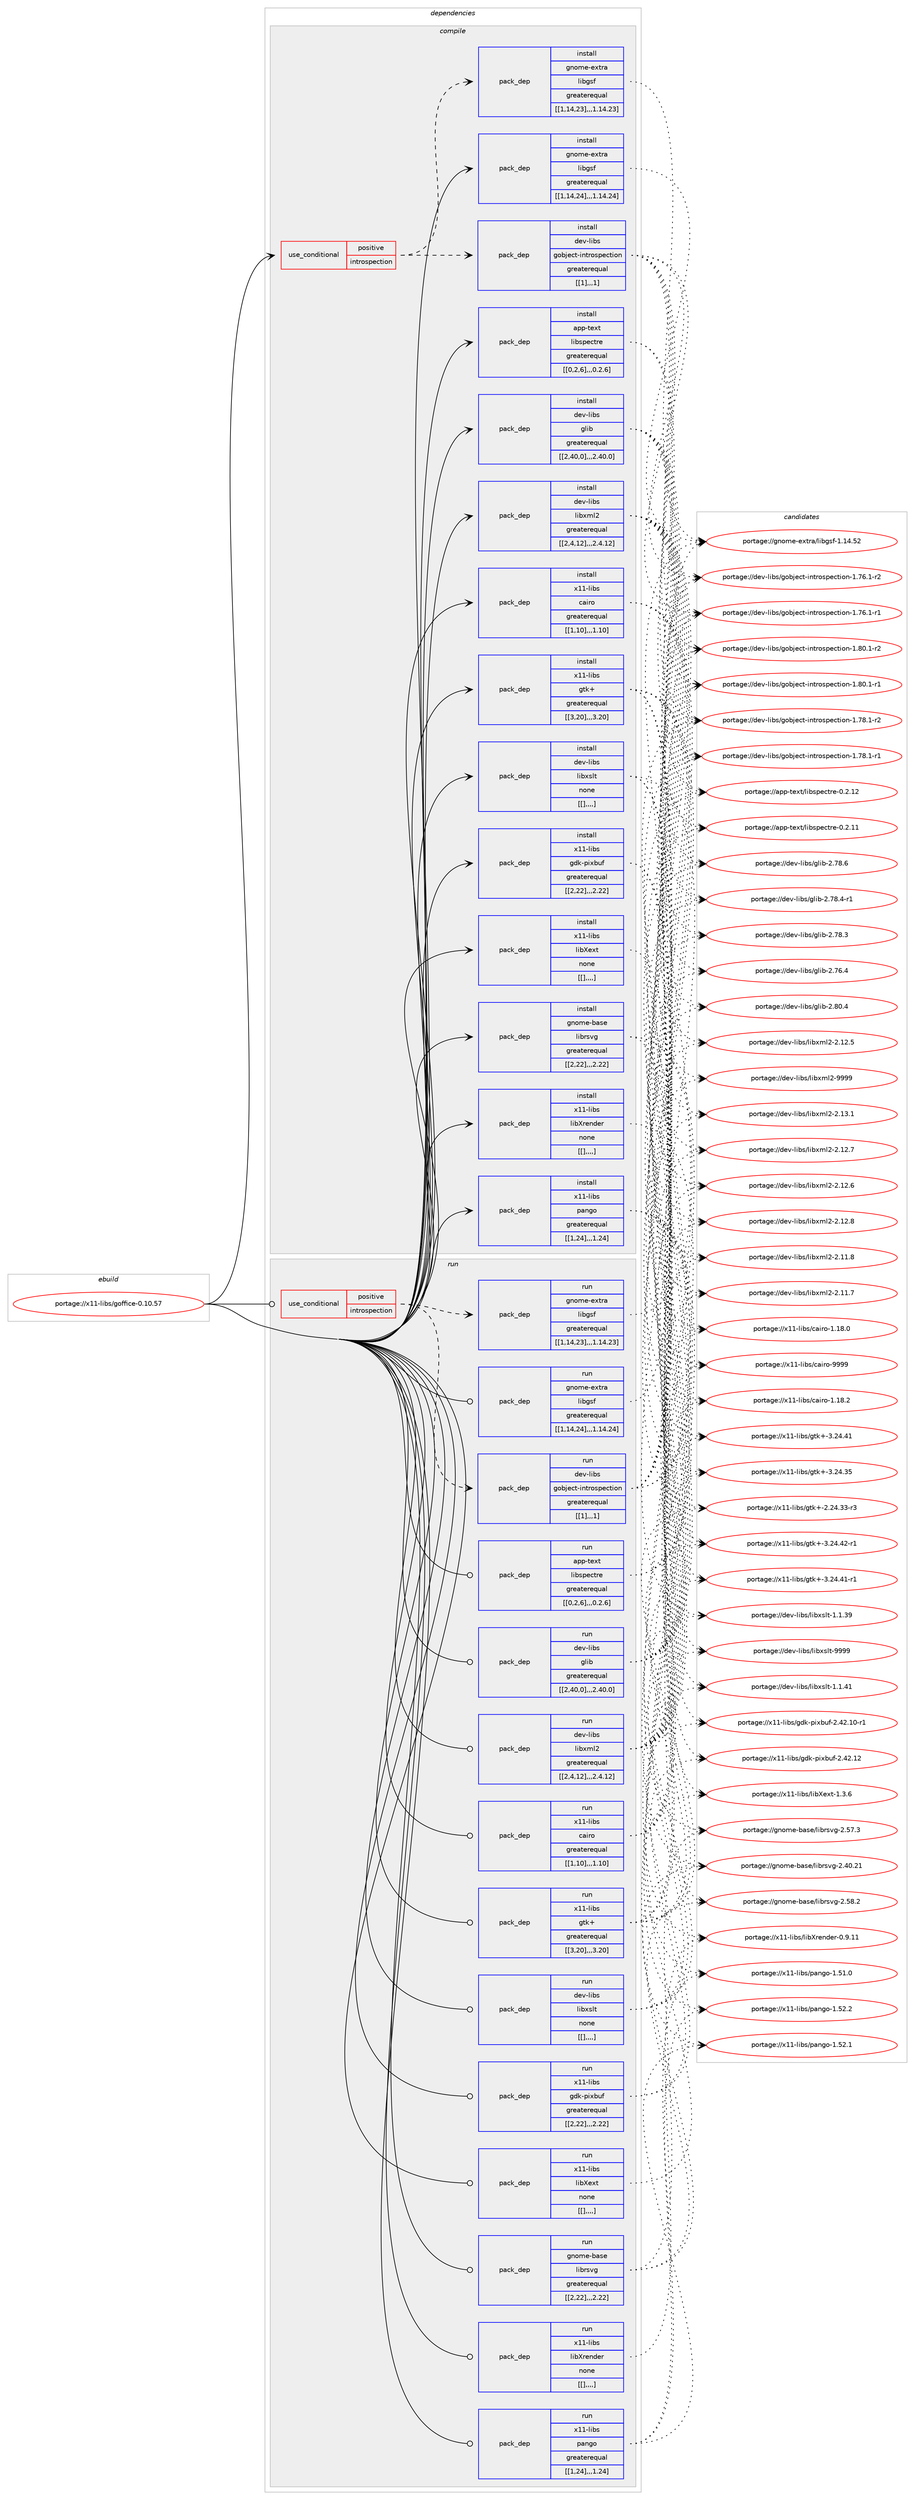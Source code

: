 digraph prolog {

# *************
# Graph options
# *************

newrank=true;
concentrate=true;
compound=true;
graph [rankdir=LR,fontname=Helvetica,fontsize=10,ranksep=1.5];#, ranksep=2.5, nodesep=0.2];
edge  [arrowhead=vee];
node  [fontname=Helvetica,fontsize=10];

# **********
# The ebuild
# **********

subgraph cluster_leftcol {
color=gray;
label=<<i>ebuild</i>>;
id [label="portage://x11-libs/goffice-0.10.57", color=red, width=4, href="../x11-libs/goffice-0.10.57.svg"];
}

# ****************
# The dependencies
# ****************

subgraph cluster_midcol {
color=gray;
label=<<i>dependencies</i>>;
subgraph cluster_compile {
fillcolor="#eeeeee";
style=filled;
label=<<i>compile</i>>;
subgraph cond126567 {
dependency476226 [label=<<TABLE BORDER="0" CELLBORDER="1" CELLSPACING="0" CELLPADDING="4"><TR><TD ROWSPAN="3" CELLPADDING="10">use_conditional</TD></TR><TR><TD>positive</TD></TR><TR><TD>introspection</TD></TR></TABLE>>, shape=none, color=red];
subgraph pack346151 {
dependency476227 [label=<<TABLE BORDER="0" CELLBORDER="1" CELLSPACING="0" CELLPADDING="4" WIDTH="220"><TR><TD ROWSPAN="6" CELLPADDING="30">pack_dep</TD></TR><TR><TD WIDTH="110">install</TD></TR><TR><TD>dev-libs</TD></TR><TR><TD>gobject-introspection</TD></TR><TR><TD>greaterequal</TD></TR><TR><TD>[[1],,,1]</TD></TR></TABLE>>, shape=none, color=blue];
}
dependency476226:e -> dependency476227:w [weight=20,style="dashed",arrowhead="vee"];
subgraph pack346152 {
dependency476228 [label=<<TABLE BORDER="0" CELLBORDER="1" CELLSPACING="0" CELLPADDING="4" WIDTH="220"><TR><TD ROWSPAN="6" CELLPADDING="30">pack_dep</TD></TR><TR><TD WIDTH="110">install</TD></TR><TR><TD>gnome-extra</TD></TR><TR><TD>libgsf</TD></TR><TR><TD>greaterequal</TD></TR><TR><TD>[[1,14,23],,,1.14.23]</TD></TR></TABLE>>, shape=none, color=blue];
}
dependency476226:e -> dependency476228:w [weight=20,style="dashed",arrowhead="vee"];
}
id:e -> dependency476226:w [weight=20,style="solid",arrowhead="vee"];
subgraph pack346153 {
dependency476229 [label=<<TABLE BORDER="0" CELLBORDER="1" CELLSPACING="0" CELLPADDING="4" WIDTH="220"><TR><TD ROWSPAN="6" CELLPADDING="30">pack_dep</TD></TR><TR><TD WIDTH="110">install</TD></TR><TR><TD>app-text</TD></TR><TR><TD>libspectre</TD></TR><TR><TD>greaterequal</TD></TR><TR><TD>[[0,2,6],,,0.2.6]</TD></TR></TABLE>>, shape=none, color=blue];
}
id:e -> dependency476229:w [weight=20,style="solid",arrowhead="vee"];
subgraph pack346154 {
dependency476230 [label=<<TABLE BORDER="0" CELLBORDER="1" CELLSPACING="0" CELLPADDING="4" WIDTH="220"><TR><TD ROWSPAN="6" CELLPADDING="30">pack_dep</TD></TR><TR><TD WIDTH="110">install</TD></TR><TR><TD>dev-libs</TD></TR><TR><TD>glib</TD></TR><TR><TD>greaterequal</TD></TR><TR><TD>[[2,40,0],,,2.40.0]</TD></TR></TABLE>>, shape=none, color=blue];
}
id:e -> dependency476230:w [weight=20,style="solid",arrowhead="vee"];
subgraph pack346155 {
dependency476231 [label=<<TABLE BORDER="0" CELLBORDER="1" CELLSPACING="0" CELLPADDING="4" WIDTH="220"><TR><TD ROWSPAN="6" CELLPADDING="30">pack_dep</TD></TR><TR><TD WIDTH="110">install</TD></TR><TR><TD>dev-libs</TD></TR><TR><TD>libxml2</TD></TR><TR><TD>greaterequal</TD></TR><TR><TD>[[2,4,12],,,2.4.12]</TD></TR></TABLE>>, shape=none, color=blue];
}
id:e -> dependency476231:w [weight=20,style="solid",arrowhead="vee"];
subgraph pack346156 {
dependency476232 [label=<<TABLE BORDER="0" CELLBORDER="1" CELLSPACING="0" CELLPADDING="4" WIDTH="220"><TR><TD ROWSPAN="6" CELLPADDING="30">pack_dep</TD></TR><TR><TD WIDTH="110">install</TD></TR><TR><TD>dev-libs</TD></TR><TR><TD>libxslt</TD></TR><TR><TD>none</TD></TR><TR><TD>[[],,,,]</TD></TR></TABLE>>, shape=none, color=blue];
}
id:e -> dependency476232:w [weight=20,style="solid",arrowhead="vee"];
subgraph pack346157 {
dependency476233 [label=<<TABLE BORDER="0" CELLBORDER="1" CELLSPACING="0" CELLPADDING="4" WIDTH="220"><TR><TD ROWSPAN="6" CELLPADDING="30">pack_dep</TD></TR><TR><TD WIDTH="110">install</TD></TR><TR><TD>gnome-base</TD></TR><TR><TD>librsvg</TD></TR><TR><TD>greaterequal</TD></TR><TR><TD>[[2,22],,,2.22]</TD></TR></TABLE>>, shape=none, color=blue];
}
id:e -> dependency476233:w [weight=20,style="solid",arrowhead="vee"];
subgraph pack346158 {
dependency476234 [label=<<TABLE BORDER="0" CELLBORDER="1" CELLSPACING="0" CELLPADDING="4" WIDTH="220"><TR><TD ROWSPAN="6" CELLPADDING="30">pack_dep</TD></TR><TR><TD WIDTH="110">install</TD></TR><TR><TD>gnome-extra</TD></TR><TR><TD>libgsf</TD></TR><TR><TD>greaterequal</TD></TR><TR><TD>[[1,14,24],,,1.14.24]</TD></TR></TABLE>>, shape=none, color=blue];
}
id:e -> dependency476234:w [weight=20,style="solid",arrowhead="vee"];
subgraph pack346159 {
dependency476235 [label=<<TABLE BORDER="0" CELLBORDER="1" CELLSPACING="0" CELLPADDING="4" WIDTH="220"><TR><TD ROWSPAN="6" CELLPADDING="30">pack_dep</TD></TR><TR><TD WIDTH="110">install</TD></TR><TR><TD>x11-libs</TD></TR><TR><TD>cairo</TD></TR><TR><TD>greaterequal</TD></TR><TR><TD>[[1,10],,,1.10]</TD></TR></TABLE>>, shape=none, color=blue];
}
id:e -> dependency476235:w [weight=20,style="solid",arrowhead="vee"];
subgraph pack346160 {
dependency476236 [label=<<TABLE BORDER="0" CELLBORDER="1" CELLSPACING="0" CELLPADDING="4" WIDTH="220"><TR><TD ROWSPAN="6" CELLPADDING="30">pack_dep</TD></TR><TR><TD WIDTH="110">install</TD></TR><TR><TD>x11-libs</TD></TR><TR><TD>gdk-pixbuf</TD></TR><TR><TD>greaterequal</TD></TR><TR><TD>[[2,22],,,2.22]</TD></TR></TABLE>>, shape=none, color=blue];
}
id:e -> dependency476236:w [weight=20,style="solid",arrowhead="vee"];
subgraph pack346161 {
dependency476237 [label=<<TABLE BORDER="0" CELLBORDER="1" CELLSPACING="0" CELLPADDING="4" WIDTH="220"><TR><TD ROWSPAN="6" CELLPADDING="30">pack_dep</TD></TR><TR><TD WIDTH="110">install</TD></TR><TR><TD>x11-libs</TD></TR><TR><TD>gtk+</TD></TR><TR><TD>greaterequal</TD></TR><TR><TD>[[3,20],,,3.20]</TD></TR></TABLE>>, shape=none, color=blue];
}
id:e -> dependency476237:w [weight=20,style="solid",arrowhead="vee"];
subgraph pack346162 {
dependency476238 [label=<<TABLE BORDER="0" CELLBORDER="1" CELLSPACING="0" CELLPADDING="4" WIDTH="220"><TR><TD ROWSPAN="6" CELLPADDING="30">pack_dep</TD></TR><TR><TD WIDTH="110">install</TD></TR><TR><TD>x11-libs</TD></TR><TR><TD>libXext</TD></TR><TR><TD>none</TD></TR><TR><TD>[[],,,,]</TD></TR></TABLE>>, shape=none, color=blue];
}
id:e -> dependency476238:w [weight=20,style="solid",arrowhead="vee"];
subgraph pack346163 {
dependency476239 [label=<<TABLE BORDER="0" CELLBORDER="1" CELLSPACING="0" CELLPADDING="4" WIDTH="220"><TR><TD ROWSPAN="6" CELLPADDING="30">pack_dep</TD></TR><TR><TD WIDTH="110">install</TD></TR><TR><TD>x11-libs</TD></TR><TR><TD>libXrender</TD></TR><TR><TD>none</TD></TR><TR><TD>[[],,,,]</TD></TR></TABLE>>, shape=none, color=blue];
}
id:e -> dependency476239:w [weight=20,style="solid",arrowhead="vee"];
subgraph pack346164 {
dependency476240 [label=<<TABLE BORDER="0" CELLBORDER="1" CELLSPACING="0" CELLPADDING="4" WIDTH="220"><TR><TD ROWSPAN="6" CELLPADDING="30">pack_dep</TD></TR><TR><TD WIDTH="110">install</TD></TR><TR><TD>x11-libs</TD></TR><TR><TD>pango</TD></TR><TR><TD>greaterequal</TD></TR><TR><TD>[[1,24],,,1.24]</TD></TR></TABLE>>, shape=none, color=blue];
}
id:e -> dependency476240:w [weight=20,style="solid",arrowhead="vee"];
}
subgraph cluster_compileandrun {
fillcolor="#eeeeee";
style=filled;
label=<<i>compile and run</i>>;
}
subgraph cluster_run {
fillcolor="#eeeeee";
style=filled;
label=<<i>run</i>>;
subgraph cond126568 {
dependency476241 [label=<<TABLE BORDER="0" CELLBORDER="1" CELLSPACING="0" CELLPADDING="4"><TR><TD ROWSPAN="3" CELLPADDING="10">use_conditional</TD></TR><TR><TD>positive</TD></TR><TR><TD>introspection</TD></TR></TABLE>>, shape=none, color=red];
subgraph pack346165 {
dependency476242 [label=<<TABLE BORDER="0" CELLBORDER="1" CELLSPACING="0" CELLPADDING="4" WIDTH="220"><TR><TD ROWSPAN="6" CELLPADDING="30">pack_dep</TD></TR><TR><TD WIDTH="110">run</TD></TR><TR><TD>dev-libs</TD></TR><TR><TD>gobject-introspection</TD></TR><TR><TD>greaterequal</TD></TR><TR><TD>[[1],,,1]</TD></TR></TABLE>>, shape=none, color=blue];
}
dependency476241:e -> dependency476242:w [weight=20,style="dashed",arrowhead="vee"];
subgraph pack346166 {
dependency476243 [label=<<TABLE BORDER="0" CELLBORDER="1" CELLSPACING="0" CELLPADDING="4" WIDTH="220"><TR><TD ROWSPAN="6" CELLPADDING="30">pack_dep</TD></TR><TR><TD WIDTH="110">run</TD></TR><TR><TD>gnome-extra</TD></TR><TR><TD>libgsf</TD></TR><TR><TD>greaterequal</TD></TR><TR><TD>[[1,14,23],,,1.14.23]</TD></TR></TABLE>>, shape=none, color=blue];
}
dependency476241:e -> dependency476243:w [weight=20,style="dashed",arrowhead="vee"];
}
id:e -> dependency476241:w [weight=20,style="solid",arrowhead="odot"];
subgraph pack346167 {
dependency476244 [label=<<TABLE BORDER="0" CELLBORDER="1" CELLSPACING="0" CELLPADDING="4" WIDTH="220"><TR><TD ROWSPAN="6" CELLPADDING="30">pack_dep</TD></TR><TR><TD WIDTH="110">run</TD></TR><TR><TD>app-text</TD></TR><TR><TD>libspectre</TD></TR><TR><TD>greaterequal</TD></TR><TR><TD>[[0,2,6],,,0.2.6]</TD></TR></TABLE>>, shape=none, color=blue];
}
id:e -> dependency476244:w [weight=20,style="solid",arrowhead="odot"];
subgraph pack346168 {
dependency476245 [label=<<TABLE BORDER="0" CELLBORDER="1" CELLSPACING="0" CELLPADDING="4" WIDTH="220"><TR><TD ROWSPAN="6" CELLPADDING="30">pack_dep</TD></TR><TR><TD WIDTH="110">run</TD></TR><TR><TD>dev-libs</TD></TR><TR><TD>glib</TD></TR><TR><TD>greaterequal</TD></TR><TR><TD>[[2,40,0],,,2.40.0]</TD></TR></TABLE>>, shape=none, color=blue];
}
id:e -> dependency476245:w [weight=20,style="solid",arrowhead="odot"];
subgraph pack346169 {
dependency476246 [label=<<TABLE BORDER="0" CELLBORDER="1" CELLSPACING="0" CELLPADDING="4" WIDTH="220"><TR><TD ROWSPAN="6" CELLPADDING="30">pack_dep</TD></TR><TR><TD WIDTH="110">run</TD></TR><TR><TD>dev-libs</TD></TR><TR><TD>libxml2</TD></TR><TR><TD>greaterequal</TD></TR><TR><TD>[[2,4,12],,,2.4.12]</TD></TR></TABLE>>, shape=none, color=blue];
}
id:e -> dependency476246:w [weight=20,style="solid",arrowhead="odot"];
subgraph pack346170 {
dependency476247 [label=<<TABLE BORDER="0" CELLBORDER="1" CELLSPACING="0" CELLPADDING="4" WIDTH="220"><TR><TD ROWSPAN="6" CELLPADDING="30">pack_dep</TD></TR><TR><TD WIDTH="110">run</TD></TR><TR><TD>dev-libs</TD></TR><TR><TD>libxslt</TD></TR><TR><TD>none</TD></TR><TR><TD>[[],,,,]</TD></TR></TABLE>>, shape=none, color=blue];
}
id:e -> dependency476247:w [weight=20,style="solid",arrowhead="odot"];
subgraph pack346171 {
dependency476248 [label=<<TABLE BORDER="0" CELLBORDER="1" CELLSPACING="0" CELLPADDING="4" WIDTH="220"><TR><TD ROWSPAN="6" CELLPADDING="30">pack_dep</TD></TR><TR><TD WIDTH="110">run</TD></TR><TR><TD>gnome-base</TD></TR><TR><TD>librsvg</TD></TR><TR><TD>greaterequal</TD></TR><TR><TD>[[2,22],,,2.22]</TD></TR></TABLE>>, shape=none, color=blue];
}
id:e -> dependency476248:w [weight=20,style="solid",arrowhead="odot"];
subgraph pack346172 {
dependency476249 [label=<<TABLE BORDER="0" CELLBORDER="1" CELLSPACING="0" CELLPADDING="4" WIDTH="220"><TR><TD ROWSPAN="6" CELLPADDING="30">pack_dep</TD></TR><TR><TD WIDTH="110">run</TD></TR><TR><TD>gnome-extra</TD></TR><TR><TD>libgsf</TD></TR><TR><TD>greaterequal</TD></TR><TR><TD>[[1,14,24],,,1.14.24]</TD></TR></TABLE>>, shape=none, color=blue];
}
id:e -> dependency476249:w [weight=20,style="solid",arrowhead="odot"];
subgraph pack346173 {
dependency476250 [label=<<TABLE BORDER="0" CELLBORDER="1" CELLSPACING="0" CELLPADDING="4" WIDTH="220"><TR><TD ROWSPAN="6" CELLPADDING="30">pack_dep</TD></TR><TR><TD WIDTH="110">run</TD></TR><TR><TD>x11-libs</TD></TR><TR><TD>cairo</TD></TR><TR><TD>greaterequal</TD></TR><TR><TD>[[1,10],,,1.10]</TD></TR></TABLE>>, shape=none, color=blue];
}
id:e -> dependency476250:w [weight=20,style="solid",arrowhead="odot"];
subgraph pack346174 {
dependency476251 [label=<<TABLE BORDER="0" CELLBORDER="1" CELLSPACING="0" CELLPADDING="4" WIDTH="220"><TR><TD ROWSPAN="6" CELLPADDING="30">pack_dep</TD></TR><TR><TD WIDTH="110">run</TD></TR><TR><TD>x11-libs</TD></TR><TR><TD>gdk-pixbuf</TD></TR><TR><TD>greaterequal</TD></TR><TR><TD>[[2,22],,,2.22]</TD></TR></TABLE>>, shape=none, color=blue];
}
id:e -> dependency476251:w [weight=20,style="solid",arrowhead="odot"];
subgraph pack346175 {
dependency476252 [label=<<TABLE BORDER="0" CELLBORDER="1" CELLSPACING="0" CELLPADDING="4" WIDTH="220"><TR><TD ROWSPAN="6" CELLPADDING="30">pack_dep</TD></TR><TR><TD WIDTH="110">run</TD></TR><TR><TD>x11-libs</TD></TR><TR><TD>gtk+</TD></TR><TR><TD>greaterequal</TD></TR><TR><TD>[[3,20],,,3.20]</TD></TR></TABLE>>, shape=none, color=blue];
}
id:e -> dependency476252:w [weight=20,style="solid",arrowhead="odot"];
subgraph pack346176 {
dependency476253 [label=<<TABLE BORDER="0" CELLBORDER="1" CELLSPACING="0" CELLPADDING="4" WIDTH="220"><TR><TD ROWSPAN="6" CELLPADDING="30">pack_dep</TD></TR><TR><TD WIDTH="110">run</TD></TR><TR><TD>x11-libs</TD></TR><TR><TD>libXext</TD></TR><TR><TD>none</TD></TR><TR><TD>[[],,,,]</TD></TR></TABLE>>, shape=none, color=blue];
}
id:e -> dependency476253:w [weight=20,style="solid",arrowhead="odot"];
subgraph pack346177 {
dependency476254 [label=<<TABLE BORDER="0" CELLBORDER="1" CELLSPACING="0" CELLPADDING="4" WIDTH="220"><TR><TD ROWSPAN="6" CELLPADDING="30">pack_dep</TD></TR><TR><TD WIDTH="110">run</TD></TR><TR><TD>x11-libs</TD></TR><TR><TD>libXrender</TD></TR><TR><TD>none</TD></TR><TR><TD>[[],,,,]</TD></TR></TABLE>>, shape=none, color=blue];
}
id:e -> dependency476254:w [weight=20,style="solid",arrowhead="odot"];
subgraph pack346178 {
dependency476255 [label=<<TABLE BORDER="0" CELLBORDER="1" CELLSPACING="0" CELLPADDING="4" WIDTH="220"><TR><TD ROWSPAN="6" CELLPADDING="30">pack_dep</TD></TR><TR><TD WIDTH="110">run</TD></TR><TR><TD>x11-libs</TD></TR><TR><TD>pango</TD></TR><TR><TD>greaterequal</TD></TR><TR><TD>[[1,24],,,1.24]</TD></TR></TABLE>>, shape=none, color=blue];
}
id:e -> dependency476255:w [weight=20,style="solid",arrowhead="odot"];
}
}

# **************
# The candidates
# **************

subgraph cluster_choices {
rank=same;
color=gray;
label=<<i>candidates</i>>;

subgraph choice346151 {
color=black;
nodesep=1;
choice10010111845108105981154710311198106101991164510511011611411111511210199116105111110454946564846494511450 [label="portage://dev-libs/gobject-introspection-1.80.1-r2", color=red, width=4,href="../dev-libs/gobject-introspection-1.80.1-r2.svg"];
choice10010111845108105981154710311198106101991164510511011611411111511210199116105111110454946564846494511449 [label="portage://dev-libs/gobject-introspection-1.80.1-r1", color=red, width=4,href="../dev-libs/gobject-introspection-1.80.1-r1.svg"];
choice10010111845108105981154710311198106101991164510511011611411111511210199116105111110454946555646494511450 [label="portage://dev-libs/gobject-introspection-1.78.1-r2", color=red, width=4,href="../dev-libs/gobject-introspection-1.78.1-r2.svg"];
choice10010111845108105981154710311198106101991164510511011611411111511210199116105111110454946555646494511449 [label="portage://dev-libs/gobject-introspection-1.78.1-r1", color=red, width=4,href="../dev-libs/gobject-introspection-1.78.1-r1.svg"];
choice10010111845108105981154710311198106101991164510511011611411111511210199116105111110454946555446494511450 [label="portage://dev-libs/gobject-introspection-1.76.1-r2", color=red, width=4,href="../dev-libs/gobject-introspection-1.76.1-r2.svg"];
choice10010111845108105981154710311198106101991164510511011611411111511210199116105111110454946555446494511449 [label="portage://dev-libs/gobject-introspection-1.76.1-r1", color=red, width=4,href="../dev-libs/gobject-introspection-1.76.1-r1.svg"];
dependency476227:e -> choice10010111845108105981154710311198106101991164510511011611411111511210199116105111110454946564846494511450:w [style=dotted,weight="100"];
dependency476227:e -> choice10010111845108105981154710311198106101991164510511011611411111511210199116105111110454946564846494511449:w [style=dotted,weight="100"];
dependency476227:e -> choice10010111845108105981154710311198106101991164510511011611411111511210199116105111110454946555646494511450:w [style=dotted,weight="100"];
dependency476227:e -> choice10010111845108105981154710311198106101991164510511011611411111511210199116105111110454946555646494511449:w [style=dotted,weight="100"];
dependency476227:e -> choice10010111845108105981154710311198106101991164510511011611411111511210199116105111110454946555446494511450:w [style=dotted,weight="100"];
dependency476227:e -> choice10010111845108105981154710311198106101991164510511011611411111511210199116105111110454946555446494511449:w [style=dotted,weight="100"];
}
subgraph choice346152 {
color=black;
nodesep=1;
choice103110111109101451011201161149747108105981031151024549464952465350 [label="portage://gnome-extra/libgsf-1.14.52", color=red, width=4,href="../gnome-extra/libgsf-1.14.52.svg"];
dependency476228:e -> choice103110111109101451011201161149747108105981031151024549464952465350:w [style=dotted,weight="100"];
}
subgraph choice346153 {
color=black;
nodesep=1;
choice971121124511610112011647108105981151121019911611410145484650464950 [label="portage://app-text/libspectre-0.2.12", color=red, width=4,href="../app-text/libspectre-0.2.12.svg"];
choice971121124511610112011647108105981151121019911611410145484650464949 [label="portage://app-text/libspectre-0.2.11", color=red, width=4,href="../app-text/libspectre-0.2.11.svg"];
dependency476229:e -> choice971121124511610112011647108105981151121019911611410145484650464950:w [style=dotted,weight="100"];
dependency476229:e -> choice971121124511610112011647108105981151121019911611410145484650464949:w [style=dotted,weight="100"];
}
subgraph choice346154 {
color=black;
nodesep=1;
choice1001011184510810598115471031081059845504656484652 [label="portage://dev-libs/glib-2.80.4", color=red, width=4,href="../dev-libs/glib-2.80.4.svg"];
choice1001011184510810598115471031081059845504655564654 [label="portage://dev-libs/glib-2.78.6", color=red, width=4,href="../dev-libs/glib-2.78.6.svg"];
choice10010111845108105981154710310810598455046555646524511449 [label="portage://dev-libs/glib-2.78.4-r1", color=red, width=4,href="../dev-libs/glib-2.78.4-r1.svg"];
choice1001011184510810598115471031081059845504655564651 [label="portage://dev-libs/glib-2.78.3", color=red, width=4,href="../dev-libs/glib-2.78.3.svg"];
choice1001011184510810598115471031081059845504655544652 [label="portage://dev-libs/glib-2.76.4", color=red, width=4,href="../dev-libs/glib-2.76.4.svg"];
dependency476230:e -> choice1001011184510810598115471031081059845504656484652:w [style=dotted,weight="100"];
dependency476230:e -> choice1001011184510810598115471031081059845504655564654:w [style=dotted,weight="100"];
dependency476230:e -> choice10010111845108105981154710310810598455046555646524511449:w [style=dotted,weight="100"];
dependency476230:e -> choice1001011184510810598115471031081059845504655564651:w [style=dotted,weight="100"];
dependency476230:e -> choice1001011184510810598115471031081059845504655544652:w [style=dotted,weight="100"];
}
subgraph choice346155 {
color=black;
nodesep=1;
choice10010111845108105981154710810598120109108504557575757 [label="portage://dev-libs/libxml2-9999", color=red, width=4,href="../dev-libs/libxml2-9999.svg"];
choice100101118451081059811547108105981201091085045504649514649 [label="portage://dev-libs/libxml2-2.13.1", color=red, width=4,href="../dev-libs/libxml2-2.13.1.svg"];
choice100101118451081059811547108105981201091085045504649504656 [label="portage://dev-libs/libxml2-2.12.8", color=red, width=4,href="../dev-libs/libxml2-2.12.8.svg"];
choice100101118451081059811547108105981201091085045504649504655 [label="portage://dev-libs/libxml2-2.12.7", color=red, width=4,href="../dev-libs/libxml2-2.12.7.svg"];
choice100101118451081059811547108105981201091085045504649504654 [label="portage://dev-libs/libxml2-2.12.6", color=red, width=4,href="../dev-libs/libxml2-2.12.6.svg"];
choice100101118451081059811547108105981201091085045504649504653 [label="portage://dev-libs/libxml2-2.12.5", color=red, width=4,href="../dev-libs/libxml2-2.12.5.svg"];
choice100101118451081059811547108105981201091085045504649494656 [label="portage://dev-libs/libxml2-2.11.8", color=red, width=4,href="../dev-libs/libxml2-2.11.8.svg"];
choice100101118451081059811547108105981201091085045504649494655 [label="portage://dev-libs/libxml2-2.11.7", color=red, width=4,href="../dev-libs/libxml2-2.11.7.svg"];
dependency476231:e -> choice10010111845108105981154710810598120109108504557575757:w [style=dotted,weight="100"];
dependency476231:e -> choice100101118451081059811547108105981201091085045504649514649:w [style=dotted,weight="100"];
dependency476231:e -> choice100101118451081059811547108105981201091085045504649504656:w [style=dotted,weight="100"];
dependency476231:e -> choice100101118451081059811547108105981201091085045504649504655:w [style=dotted,weight="100"];
dependency476231:e -> choice100101118451081059811547108105981201091085045504649504654:w [style=dotted,weight="100"];
dependency476231:e -> choice100101118451081059811547108105981201091085045504649504653:w [style=dotted,weight="100"];
dependency476231:e -> choice100101118451081059811547108105981201091085045504649494656:w [style=dotted,weight="100"];
dependency476231:e -> choice100101118451081059811547108105981201091085045504649494655:w [style=dotted,weight="100"];
}
subgraph choice346156 {
color=black;
nodesep=1;
choice100101118451081059811547108105981201151081164557575757 [label="portage://dev-libs/libxslt-9999", color=red, width=4,href="../dev-libs/libxslt-9999.svg"];
choice1001011184510810598115471081059812011510811645494649465249 [label="portage://dev-libs/libxslt-1.1.41", color=red, width=4,href="../dev-libs/libxslt-1.1.41.svg"];
choice1001011184510810598115471081059812011510811645494649465157 [label="portage://dev-libs/libxslt-1.1.39", color=red, width=4,href="../dev-libs/libxslt-1.1.39.svg"];
dependency476232:e -> choice100101118451081059811547108105981201151081164557575757:w [style=dotted,weight="100"];
dependency476232:e -> choice1001011184510810598115471081059812011510811645494649465249:w [style=dotted,weight="100"];
dependency476232:e -> choice1001011184510810598115471081059812011510811645494649465157:w [style=dotted,weight="100"];
}
subgraph choice346157 {
color=black;
nodesep=1;
choice103110111109101459897115101471081059811411511810345504653564650 [label="portage://gnome-base/librsvg-2.58.2", color=red, width=4,href="../gnome-base/librsvg-2.58.2.svg"];
choice103110111109101459897115101471081059811411511810345504653554651 [label="portage://gnome-base/librsvg-2.57.3", color=red, width=4,href="../gnome-base/librsvg-2.57.3.svg"];
choice10311011110910145989711510147108105981141151181034550465248465049 [label="portage://gnome-base/librsvg-2.40.21", color=red, width=4,href="../gnome-base/librsvg-2.40.21.svg"];
dependency476233:e -> choice103110111109101459897115101471081059811411511810345504653564650:w [style=dotted,weight="100"];
dependency476233:e -> choice103110111109101459897115101471081059811411511810345504653554651:w [style=dotted,weight="100"];
dependency476233:e -> choice10311011110910145989711510147108105981141151181034550465248465049:w [style=dotted,weight="100"];
}
subgraph choice346158 {
color=black;
nodesep=1;
choice103110111109101451011201161149747108105981031151024549464952465350 [label="portage://gnome-extra/libgsf-1.14.52", color=red, width=4,href="../gnome-extra/libgsf-1.14.52.svg"];
dependency476234:e -> choice103110111109101451011201161149747108105981031151024549464952465350:w [style=dotted,weight="100"];
}
subgraph choice346159 {
color=black;
nodesep=1;
choice120494945108105981154799971051141114557575757 [label="portage://x11-libs/cairo-9999", color=red, width=4,href="../x11-libs/cairo-9999.svg"];
choice1204949451081059811547999710511411145494649564650 [label="portage://x11-libs/cairo-1.18.2", color=red, width=4,href="../x11-libs/cairo-1.18.2.svg"];
choice1204949451081059811547999710511411145494649564648 [label="portage://x11-libs/cairo-1.18.0", color=red, width=4,href="../x11-libs/cairo-1.18.0.svg"];
dependency476235:e -> choice120494945108105981154799971051141114557575757:w [style=dotted,weight="100"];
dependency476235:e -> choice1204949451081059811547999710511411145494649564650:w [style=dotted,weight="100"];
dependency476235:e -> choice1204949451081059811547999710511411145494649564648:w [style=dotted,weight="100"];
}
subgraph choice346160 {
color=black;
nodesep=1;
choice120494945108105981154710310010745112105120981171024550465250464950 [label="portage://x11-libs/gdk-pixbuf-2.42.12", color=red, width=4,href="../x11-libs/gdk-pixbuf-2.42.12.svg"];
choice1204949451081059811547103100107451121051209811710245504652504649484511449 [label="portage://x11-libs/gdk-pixbuf-2.42.10-r1", color=red, width=4,href="../x11-libs/gdk-pixbuf-2.42.10-r1.svg"];
dependency476236:e -> choice120494945108105981154710310010745112105120981171024550465250464950:w [style=dotted,weight="100"];
dependency476236:e -> choice1204949451081059811547103100107451121051209811710245504652504649484511449:w [style=dotted,weight="100"];
}
subgraph choice346161 {
color=black;
nodesep=1;
choice12049494510810598115471031161074345514650524652504511449 [label="portage://x11-libs/gtk+-3.24.42-r1", color=red, width=4,href="../x11-libs/gtk+-3.24.42-r1.svg"];
choice12049494510810598115471031161074345514650524652494511449 [label="portage://x11-libs/gtk+-3.24.41-r1", color=red, width=4,href="../x11-libs/gtk+-3.24.41-r1.svg"];
choice1204949451081059811547103116107434551465052465249 [label="portage://x11-libs/gtk+-3.24.41", color=red, width=4,href="../x11-libs/gtk+-3.24.41.svg"];
choice1204949451081059811547103116107434551465052465153 [label="portage://x11-libs/gtk+-3.24.35", color=red, width=4,href="../x11-libs/gtk+-3.24.35.svg"];
choice12049494510810598115471031161074345504650524651514511451 [label="portage://x11-libs/gtk+-2.24.33-r3", color=red, width=4,href="../x11-libs/gtk+-2.24.33-r3.svg"];
dependency476237:e -> choice12049494510810598115471031161074345514650524652504511449:w [style=dotted,weight="100"];
dependency476237:e -> choice12049494510810598115471031161074345514650524652494511449:w [style=dotted,weight="100"];
dependency476237:e -> choice1204949451081059811547103116107434551465052465249:w [style=dotted,weight="100"];
dependency476237:e -> choice1204949451081059811547103116107434551465052465153:w [style=dotted,weight="100"];
dependency476237:e -> choice12049494510810598115471031161074345504650524651514511451:w [style=dotted,weight="100"];
}
subgraph choice346162 {
color=black;
nodesep=1;
choice12049494510810598115471081059888101120116454946514654 [label="portage://x11-libs/libXext-1.3.6", color=red, width=4,href="../x11-libs/libXext-1.3.6.svg"];
dependency476238:e -> choice12049494510810598115471081059888101120116454946514654:w [style=dotted,weight="100"];
}
subgraph choice346163 {
color=black;
nodesep=1;
choice1204949451081059811547108105988811410111010010111445484657464949 [label="portage://x11-libs/libXrender-0.9.11", color=red, width=4,href="../x11-libs/libXrender-0.9.11.svg"];
dependency476239:e -> choice1204949451081059811547108105988811410111010010111445484657464949:w [style=dotted,weight="100"];
}
subgraph choice346164 {
color=black;
nodesep=1;
choice12049494510810598115471129711010311145494653504650 [label="portage://x11-libs/pango-1.52.2", color=red, width=4,href="../x11-libs/pango-1.52.2.svg"];
choice12049494510810598115471129711010311145494653504649 [label="portage://x11-libs/pango-1.52.1", color=red, width=4,href="../x11-libs/pango-1.52.1.svg"];
choice12049494510810598115471129711010311145494653494648 [label="portage://x11-libs/pango-1.51.0", color=red, width=4,href="../x11-libs/pango-1.51.0.svg"];
dependency476240:e -> choice12049494510810598115471129711010311145494653504650:w [style=dotted,weight="100"];
dependency476240:e -> choice12049494510810598115471129711010311145494653504649:w [style=dotted,weight="100"];
dependency476240:e -> choice12049494510810598115471129711010311145494653494648:w [style=dotted,weight="100"];
}
subgraph choice346165 {
color=black;
nodesep=1;
choice10010111845108105981154710311198106101991164510511011611411111511210199116105111110454946564846494511450 [label="portage://dev-libs/gobject-introspection-1.80.1-r2", color=red, width=4,href="../dev-libs/gobject-introspection-1.80.1-r2.svg"];
choice10010111845108105981154710311198106101991164510511011611411111511210199116105111110454946564846494511449 [label="portage://dev-libs/gobject-introspection-1.80.1-r1", color=red, width=4,href="../dev-libs/gobject-introspection-1.80.1-r1.svg"];
choice10010111845108105981154710311198106101991164510511011611411111511210199116105111110454946555646494511450 [label="portage://dev-libs/gobject-introspection-1.78.1-r2", color=red, width=4,href="../dev-libs/gobject-introspection-1.78.1-r2.svg"];
choice10010111845108105981154710311198106101991164510511011611411111511210199116105111110454946555646494511449 [label="portage://dev-libs/gobject-introspection-1.78.1-r1", color=red, width=4,href="../dev-libs/gobject-introspection-1.78.1-r1.svg"];
choice10010111845108105981154710311198106101991164510511011611411111511210199116105111110454946555446494511450 [label="portage://dev-libs/gobject-introspection-1.76.1-r2", color=red, width=4,href="../dev-libs/gobject-introspection-1.76.1-r2.svg"];
choice10010111845108105981154710311198106101991164510511011611411111511210199116105111110454946555446494511449 [label="portage://dev-libs/gobject-introspection-1.76.1-r1", color=red, width=4,href="../dev-libs/gobject-introspection-1.76.1-r1.svg"];
dependency476242:e -> choice10010111845108105981154710311198106101991164510511011611411111511210199116105111110454946564846494511450:w [style=dotted,weight="100"];
dependency476242:e -> choice10010111845108105981154710311198106101991164510511011611411111511210199116105111110454946564846494511449:w [style=dotted,weight="100"];
dependency476242:e -> choice10010111845108105981154710311198106101991164510511011611411111511210199116105111110454946555646494511450:w [style=dotted,weight="100"];
dependency476242:e -> choice10010111845108105981154710311198106101991164510511011611411111511210199116105111110454946555646494511449:w [style=dotted,weight="100"];
dependency476242:e -> choice10010111845108105981154710311198106101991164510511011611411111511210199116105111110454946555446494511450:w [style=dotted,weight="100"];
dependency476242:e -> choice10010111845108105981154710311198106101991164510511011611411111511210199116105111110454946555446494511449:w [style=dotted,weight="100"];
}
subgraph choice346166 {
color=black;
nodesep=1;
choice103110111109101451011201161149747108105981031151024549464952465350 [label="portage://gnome-extra/libgsf-1.14.52", color=red, width=4,href="../gnome-extra/libgsf-1.14.52.svg"];
dependency476243:e -> choice103110111109101451011201161149747108105981031151024549464952465350:w [style=dotted,weight="100"];
}
subgraph choice346167 {
color=black;
nodesep=1;
choice971121124511610112011647108105981151121019911611410145484650464950 [label="portage://app-text/libspectre-0.2.12", color=red, width=4,href="../app-text/libspectre-0.2.12.svg"];
choice971121124511610112011647108105981151121019911611410145484650464949 [label="portage://app-text/libspectre-0.2.11", color=red, width=4,href="../app-text/libspectre-0.2.11.svg"];
dependency476244:e -> choice971121124511610112011647108105981151121019911611410145484650464950:w [style=dotted,weight="100"];
dependency476244:e -> choice971121124511610112011647108105981151121019911611410145484650464949:w [style=dotted,weight="100"];
}
subgraph choice346168 {
color=black;
nodesep=1;
choice1001011184510810598115471031081059845504656484652 [label="portage://dev-libs/glib-2.80.4", color=red, width=4,href="../dev-libs/glib-2.80.4.svg"];
choice1001011184510810598115471031081059845504655564654 [label="portage://dev-libs/glib-2.78.6", color=red, width=4,href="../dev-libs/glib-2.78.6.svg"];
choice10010111845108105981154710310810598455046555646524511449 [label="portage://dev-libs/glib-2.78.4-r1", color=red, width=4,href="../dev-libs/glib-2.78.4-r1.svg"];
choice1001011184510810598115471031081059845504655564651 [label="portage://dev-libs/glib-2.78.3", color=red, width=4,href="../dev-libs/glib-2.78.3.svg"];
choice1001011184510810598115471031081059845504655544652 [label="portage://dev-libs/glib-2.76.4", color=red, width=4,href="../dev-libs/glib-2.76.4.svg"];
dependency476245:e -> choice1001011184510810598115471031081059845504656484652:w [style=dotted,weight="100"];
dependency476245:e -> choice1001011184510810598115471031081059845504655564654:w [style=dotted,weight="100"];
dependency476245:e -> choice10010111845108105981154710310810598455046555646524511449:w [style=dotted,weight="100"];
dependency476245:e -> choice1001011184510810598115471031081059845504655564651:w [style=dotted,weight="100"];
dependency476245:e -> choice1001011184510810598115471031081059845504655544652:w [style=dotted,weight="100"];
}
subgraph choice346169 {
color=black;
nodesep=1;
choice10010111845108105981154710810598120109108504557575757 [label="portage://dev-libs/libxml2-9999", color=red, width=4,href="../dev-libs/libxml2-9999.svg"];
choice100101118451081059811547108105981201091085045504649514649 [label="portage://dev-libs/libxml2-2.13.1", color=red, width=4,href="../dev-libs/libxml2-2.13.1.svg"];
choice100101118451081059811547108105981201091085045504649504656 [label="portage://dev-libs/libxml2-2.12.8", color=red, width=4,href="../dev-libs/libxml2-2.12.8.svg"];
choice100101118451081059811547108105981201091085045504649504655 [label="portage://dev-libs/libxml2-2.12.7", color=red, width=4,href="../dev-libs/libxml2-2.12.7.svg"];
choice100101118451081059811547108105981201091085045504649504654 [label="portage://dev-libs/libxml2-2.12.6", color=red, width=4,href="../dev-libs/libxml2-2.12.6.svg"];
choice100101118451081059811547108105981201091085045504649504653 [label="portage://dev-libs/libxml2-2.12.5", color=red, width=4,href="../dev-libs/libxml2-2.12.5.svg"];
choice100101118451081059811547108105981201091085045504649494656 [label="portage://dev-libs/libxml2-2.11.8", color=red, width=4,href="../dev-libs/libxml2-2.11.8.svg"];
choice100101118451081059811547108105981201091085045504649494655 [label="portage://dev-libs/libxml2-2.11.7", color=red, width=4,href="../dev-libs/libxml2-2.11.7.svg"];
dependency476246:e -> choice10010111845108105981154710810598120109108504557575757:w [style=dotted,weight="100"];
dependency476246:e -> choice100101118451081059811547108105981201091085045504649514649:w [style=dotted,weight="100"];
dependency476246:e -> choice100101118451081059811547108105981201091085045504649504656:w [style=dotted,weight="100"];
dependency476246:e -> choice100101118451081059811547108105981201091085045504649504655:w [style=dotted,weight="100"];
dependency476246:e -> choice100101118451081059811547108105981201091085045504649504654:w [style=dotted,weight="100"];
dependency476246:e -> choice100101118451081059811547108105981201091085045504649504653:w [style=dotted,weight="100"];
dependency476246:e -> choice100101118451081059811547108105981201091085045504649494656:w [style=dotted,weight="100"];
dependency476246:e -> choice100101118451081059811547108105981201091085045504649494655:w [style=dotted,weight="100"];
}
subgraph choice346170 {
color=black;
nodesep=1;
choice100101118451081059811547108105981201151081164557575757 [label="portage://dev-libs/libxslt-9999", color=red, width=4,href="../dev-libs/libxslt-9999.svg"];
choice1001011184510810598115471081059812011510811645494649465249 [label="portage://dev-libs/libxslt-1.1.41", color=red, width=4,href="../dev-libs/libxslt-1.1.41.svg"];
choice1001011184510810598115471081059812011510811645494649465157 [label="portage://dev-libs/libxslt-1.1.39", color=red, width=4,href="../dev-libs/libxslt-1.1.39.svg"];
dependency476247:e -> choice100101118451081059811547108105981201151081164557575757:w [style=dotted,weight="100"];
dependency476247:e -> choice1001011184510810598115471081059812011510811645494649465249:w [style=dotted,weight="100"];
dependency476247:e -> choice1001011184510810598115471081059812011510811645494649465157:w [style=dotted,weight="100"];
}
subgraph choice346171 {
color=black;
nodesep=1;
choice103110111109101459897115101471081059811411511810345504653564650 [label="portage://gnome-base/librsvg-2.58.2", color=red, width=4,href="../gnome-base/librsvg-2.58.2.svg"];
choice103110111109101459897115101471081059811411511810345504653554651 [label="portage://gnome-base/librsvg-2.57.3", color=red, width=4,href="../gnome-base/librsvg-2.57.3.svg"];
choice10311011110910145989711510147108105981141151181034550465248465049 [label="portage://gnome-base/librsvg-2.40.21", color=red, width=4,href="../gnome-base/librsvg-2.40.21.svg"];
dependency476248:e -> choice103110111109101459897115101471081059811411511810345504653564650:w [style=dotted,weight="100"];
dependency476248:e -> choice103110111109101459897115101471081059811411511810345504653554651:w [style=dotted,weight="100"];
dependency476248:e -> choice10311011110910145989711510147108105981141151181034550465248465049:w [style=dotted,weight="100"];
}
subgraph choice346172 {
color=black;
nodesep=1;
choice103110111109101451011201161149747108105981031151024549464952465350 [label="portage://gnome-extra/libgsf-1.14.52", color=red, width=4,href="../gnome-extra/libgsf-1.14.52.svg"];
dependency476249:e -> choice103110111109101451011201161149747108105981031151024549464952465350:w [style=dotted,weight="100"];
}
subgraph choice346173 {
color=black;
nodesep=1;
choice120494945108105981154799971051141114557575757 [label="portage://x11-libs/cairo-9999", color=red, width=4,href="../x11-libs/cairo-9999.svg"];
choice1204949451081059811547999710511411145494649564650 [label="portage://x11-libs/cairo-1.18.2", color=red, width=4,href="../x11-libs/cairo-1.18.2.svg"];
choice1204949451081059811547999710511411145494649564648 [label="portage://x11-libs/cairo-1.18.0", color=red, width=4,href="../x11-libs/cairo-1.18.0.svg"];
dependency476250:e -> choice120494945108105981154799971051141114557575757:w [style=dotted,weight="100"];
dependency476250:e -> choice1204949451081059811547999710511411145494649564650:w [style=dotted,weight="100"];
dependency476250:e -> choice1204949451081059811547999710511411145494649564648:w [style=dotted,weight="100"];
}
subgraph choice346174 {
color=black;
nodesep=1;
choice120494945108105981154710310010745112105120981171024550465250464950 [label="portage://x11-libs/gdk-pixbuf-2.42.12", color=red, width=4,href="../x11-libs/gdk-pixbuf-2.42.12.svg"];
choice1204949451081059811547103100107451121051209811710245504652504649484511449 [label="portage://x11-libs/gdk-pixbuf-2.42.10-r1", color=red, width=4,href="../x11-libs/gdk-pixbuf-2.42.10-r1.svg"];
dependency476251:e -> choice120494945108105981154710310010745112105120981171024550465250464950:w [style=dotted,weight="100"];
dependency476251:e -> choice1204949451081059811547103100107451121051209811710245504652504649484511449:w [style=dotted,weight="100"];
}
subgraph choice346175 {
color=black;
nodesep=1;
choice12049494510810598115471031161074345514650524652504511449 [label="portage://x11-libs/gtk+-3.24.42-r1", color=red, width=4,href="../x11-libs/gtk+-3.24.42-r1.svg"];
choice12049494510810598115471031161074345514650524652494511449 [label="portage://x11-libs/gtk+-3.24.41-r1", color=red, width=4,href="../x11-libs/gtk+-3.24.41-r1.svg"];
choice1204949451081059811547103116107434551465052465249 [label="portage://x11-libs/gtk+-3.24.41", color=red, width=4,href="../x11-libs/gtk+-3.24.41.svg"];
choice1204949451081059811547103116107434551465052465153 [label="portage://x11-libs/gtk+-3.24.35", color=red, width=4,href="../x11-libs/gtk+-3.24.35.svg"];
choice12049494510810598115471031161074345504650524651514511451 [label="portage://x11-libs/gtk+-2.24.33-r3", color=red, width=4,href="../x11-libs/gtk+-2.24.33-r3.svg"];
dependency476252:e -> choice12049494510810598115471031161074345514650524652504511449:w [style=dotted,weight="100"];
dependency476252:e -> choice12049494510810598115471031161074345514650524652494511449:w [style=dotted,weight="100"];
dependency476252:e -> choice1204949451081059811547103116107434551465052465249:w [style=dotted,weight="100"];
dependency476252:e -> choice1204949451081059811547103116107434551465052465153:w [style=dotted,weight="100"];
dependency476252:e -> choice12049494510810598115471031161074345504650524651514511451:w [style=dotted,weight="100"];
}
subgraph choice346176 {
color=black;
nodesep=1;
choice12049494510810598115471081059888101120116454946514654 [label="portage://x11-libs/libXext-1.3.6", color=red, width=4,href="../x11-libs/libXext-1.3.6.svg"];
dependency476253:e -> choice12049494510810598115471081059888101120116454946514654:w [style=dotted,weight="100"];
}
subgraph choice346177 {
color=black;
nodesep=1;
choice1204949451081059811547108105988811410111010010111445484657464949 [label="portage://x11-libs/libXrender-0.9.11", color=red, width=4,href="../x11-libs/libXrender-0.9.11.svg"];
dependency476254:e -> choice1204949451081059811547108105988811410111010010111445484657464949:w [style=dotted,weight="100"];
}
subgraph choice346178 {
color=black;
nodesep=1;
choice12049494510810598115471129711010311145494653504650 [label="portage://x11-libs/pango-1.52.2", color=red, width=4,href="../x11-libs/pango-1.52.2.svg"];
choice12049494510810598115471129711010311145494653504649 [label="portage://x11-libs/pango-1.52.1", color=red, width=4,href="../x11-libs/pango-1.52.1.svg"];
choice12049494510810598115471129711010311145494653494648 [label="portage://x11-libs/pango-1.51.0", color=red, width=4,href="../x11-libs/pango-1.51.0.svg"];
dependency476255:e -> choice12049494510810598115471129711010311145494653504650:w [style=dotted,weight="100"];
dependency476255:e -> choice12049494510810598115471129711010311145494653504649:w [style=dotted,weight="100"];
dependency476255:e -> choice12049494510810598115471129711010311145494653494648:w [style=dotted,weight="100"];
}
}

}
